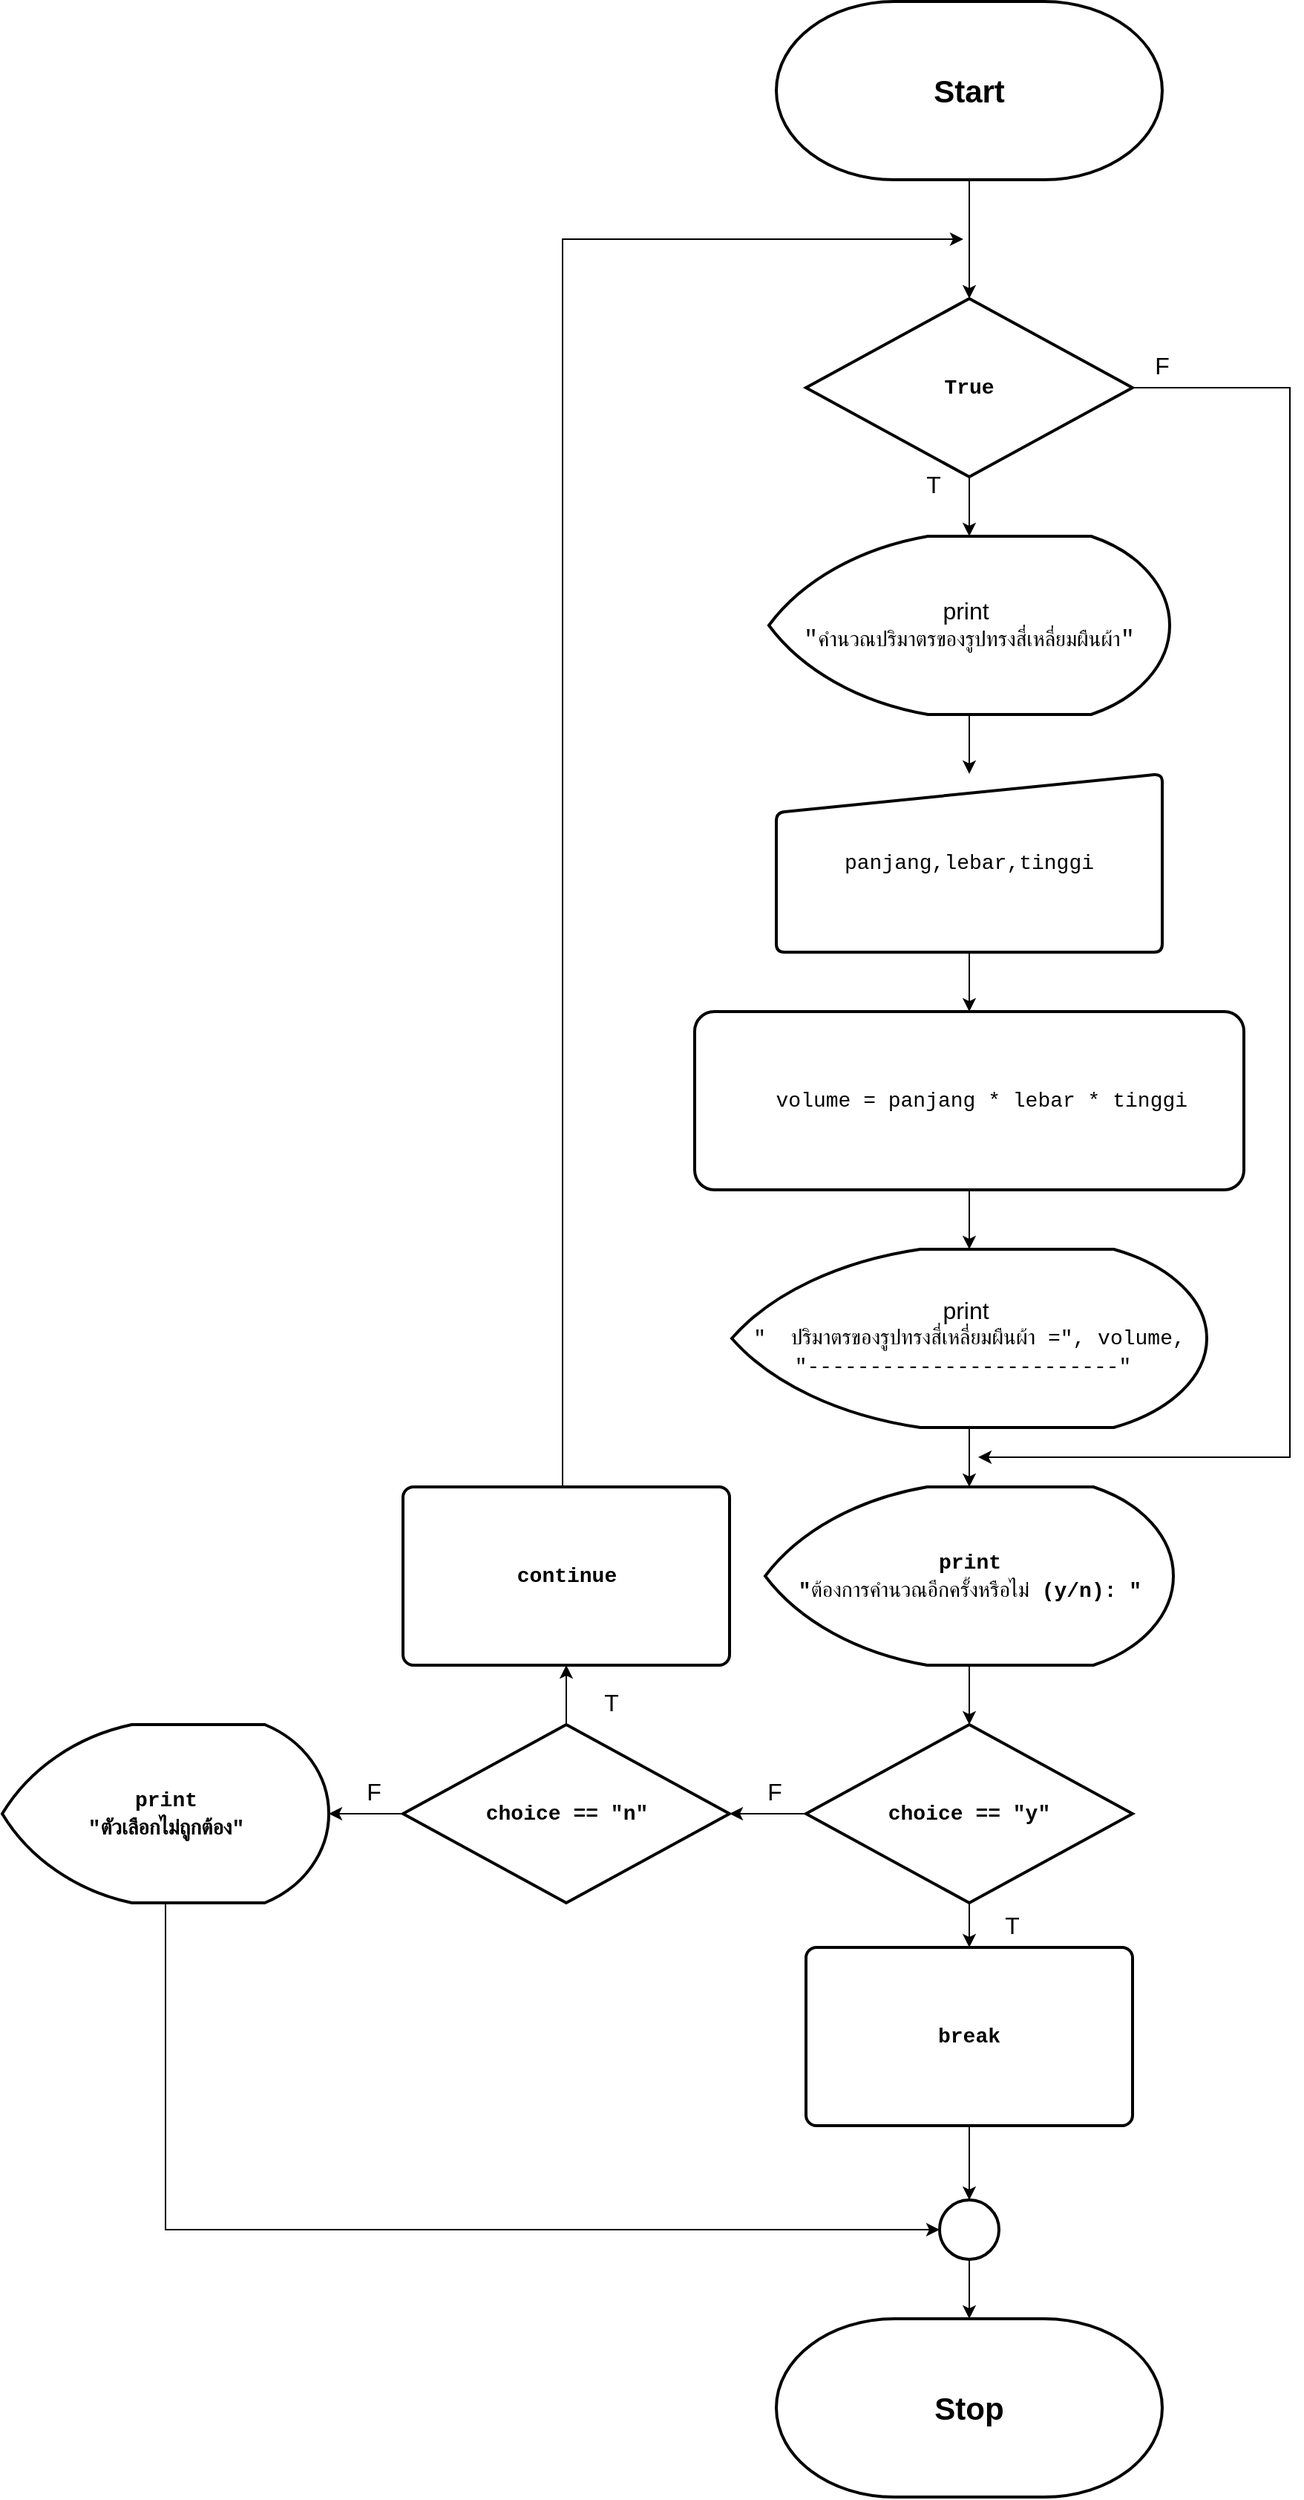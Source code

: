 <mxfile version="24.0.6" type="device">
  <diagram name="หน้า-1" id="TkGlzdMm7sgDq_rXZbFi">
    <mxGraphModel dx="2261" dy="738" grid="1" gridSize="10" guides="1" tooltips="1" connect="1" arrows="1" fold="1" page="1" pageScale="1" pageWidth="827" pageHeight="1169" math="0" shadow="0">
      <root>
        <mxCell id="0" />
        <mxCell id="1" parent="0" />
        <mxCell id="jQHZ1vmrsXPTqJ_rnOBf-4" value="" style="edgeStyle=orthogonalEdgeStyle;rounded=0;orthogonalLoop=1;jettySize=auto;html=1;" edge="1" parent="1" source="h4A4DJFyEhcsKV__63Zm-1" target="jQHZ1vmrsXPTqJ_rnOBf-1">
          <mxGeometry relative="1" as="geometry" />
        </mxCell>
        <mxCell id="h4A4DJFyEhcsKV__63Zm-1" value="&lt;font style=&quot;font-size: 21px;&quot;&gt;&lt;b&gt;Start&lt;/b&gt;&lt;/font&gt;" style="strokeWidth=2;html=1;shape=mxgraph.flowchart.terminator;whiteSpace=wrap;" parent="1" vertex="1">
          <mxGeometry x="284" y="80" width="260" height="120" as="geometry" />
        </mxCell>
        <mxCell id="h4A4DJFyEhcsKV__63Zm-6" style="edgeStyle=orthogonalEdgeStyle;rounded=0;orthogonalLoop=1;jettySize=auto;html=1;entryX=0.5;entryY=0;entryDx=0;entryDy=0;" parent="1" source="h4A4DJFyEhcsKV__63Zm-2" target="h4A4DJFyEhcsKV__63Zm-5" edge="1">
          <mxGeometry relative="1" as="geometry" />
        </mxCell>
        <mxCell id="h4A4DJFyEhcsKV__63Zm-2" value="&lt;font style=&quot;font-size: 16px;&quot;&gt;print&amp;nbsp;&lt;/font&gt;&lt;div&gt;&lt;span style=&quot;font-family: Consolas, &amp;quot;Courier New&amp;quot;, monospace; white-space: pre;&quot;&gt;&lt;font style=&quot;font-size: 16px;&quot;&gt;&quot;&lt;/font&gt;&lt;/span&gt;&lt;span style=&quot;font-family: Consolas, &amp;quot;Courier New&amp;quot;, monospace; font-size: 14px; white-space: pre;&quot;&gt;คำนวณปริมาตรของรูปทรงสี่เหลี่ยมผืนผ้า&lt;/span&gt;&lt;span style=&quot;font-family: Consolas, &amp;quot;Courier New&amp;quot;, monospace; font-size: 16px; white-space: pre;&quot;&gt;&quot;&lt;/span&gt;&lt;br&gt;&lt;/div&gt;" style="strokeWidth=2;html=1;shape=mxgraph.flowchart.display;whiteSpace=wrap;" parent="1" vertex="1">
          <mxGeometry x="279" y="440" width="270" height="120" as="geometry" />
        </mxCell>
        <mxCell id="h4A4DJFyEhcsKV__63Zm-8" value="" style="edgeStyle=orthogonalEdgeStyle;rounded=0;orthogonalLoop=1;jettySize=auto;html=1;" parent="1" source="h4A4DJFyEhcsKV__63Zm-5" target="h4A4DJFyEhcsKV__63Zm-7" edge="1">
          <mxGeometry relative="1" as="geometry" />
        </mxCell>
        <mxCell id="h4A4DJFyEhcsKV__63Zm-5" value="&lt;div style=&quot;font-size: 16px;&quot;&gt;&lt;div style=&quot;font-family: Consolas, &amp;quot;Courier New&amp;quot;, monospace; font-size: 14px; line-height: 19px; white-space: pre;&quot;&gt;&lt;div style=&quot;line-height: 19px;&quot;&gt;&lt;div style=&quot;line-height: 19px;&quot;&gt;&lt;div style=&quot;line-height: 19px;&quot;&gt;&lt;div style=&quot;line-height: 19px;&quot;&gt;&lt;div style=&quot;line-height: 19px;&quot;&gt;panjang,lebar,tinggi&lt;/div&gt;&lt;/div&gt;&lt;/div&gt;&lt;/div&gt;&lt;/div&gt;&lt;/div&gt;&lt;/div&gt;" style="html=1;strokeWidth=2;shape=manualInput;whiteSpace=wrap;rounded=1;size=26;arcSize=11;" parent="1" vertex="1">
          <mxGeometry x="284" y="600" width="260" height="120" as="geometry" />
        </mxCell>
        <mxCell id="h4A4DJFyEhcsKV__63Zm-10" value="" style="edgeStyle=orthogonalEdgeStyle;rounded=0;orthogonalLoop=1;jettySize=auto;html=1;" parent="1" source="h4A4DJFyEhcsKV__63Zm-7" target="h4A4DJFyEhcsKV__63Zm-9" edge="1">
          <mxGeometry relative="1" as="geometry" />
        </mxCell>
        <mxCell id="h4A4DJFyEhcsKV__63Zm-7" value="&lt;div style=&quot;font-family: Consolas, &amp;quot;Courier New&amp;quot;, monospace; font-size: 16px; line-height: 19px; white-space: pre;&quot;&gt;&lt;div style=&quot;font-size: 14px; line-height: 19px;&quot;&gt;&lt;div style=&quot;&quot;&gt;&lt;div style=&quot;line-height: 19px;&quot;&gt;&lt;div style=&quot;&quot;&gt;&lt;div style=&quot;line-height: 19px;&quot;&gt;&lt;div style=&quot;line-height: 19px;&quot;&gt;&lt;div style=&quot;&quot;&gt;&lt;div style=&quot;line-height: 19px;&quot;&gt;&lt;div style=&quot;line-height: 19px;&quot;&gt;&lt;div style=&quot;&quot;&gt;&amp;nbsp; volume = panjang * lebar * tinggi&lt;/div&gt;&lt;/div&gt;&lt;/div&gt;&lt;/div&gt;&lt;/div&gt;&lt;/div&gt;&lt;/div&gt;&lt;/div&gt;&lt;/div&gt;&lt;/div&gt;&lt;/div&gt;" style="rounded=1;whiteSpace=wrap;html=1;strokeWidth=2;arcSize=11;" parent="1" vertex="1">
          <mxGeometry x="229" y="760" width="370" height="120" as="geometry" />
        </mxCell>
        <mxCell id="jQHZ1vmrsXPTqJ_rnOBf-26" value="" style="edgeStyle=orthogonalEdgeStyle;rounded=0;orthogonalLoop=1;jettySize=auto;html=1;" edge="1" parent="1" source="h4A4DJFyEhcsKV__63Zm-9" target="jQHZ1vmrsXPTqJ_rnOBf-8">
          <mxGeometry relative="1" as="geometry" />
        </mxCell>
        <mxCell id="h4A4DJFyEhcsKV__63Zm-9" value="&lt;font style=&quot;font-size: 16px;&quot;&gt;print&amp;nbsp;&lt;/font&gt;&lt;div&gt;&lt;div style=&quot;font-family: Consolas, &amp;quot;Courier New&amp;quot;, monospace; font-size: 14px; line-height: 19px; white-space: pre;&quot;&gt;&quot; &amp;nbsp;ปริมาตรของรูปทรงสี่เหลี่ยมผืนผ้า =&quot;, volume,&lt;br&gt;&lt;/div&gt;&lt;div style=&quot;font-family: Consolas, &amp;quot;Courier New&amp;quot;, monospace; font-size: 14px; line-height: 19px; white-space: pre;&quot;&gt;&quot;-------------------------&quot; &lt;/div&gt;&lt;/div&gt;" style="strokeWidth=2;html=1;shape=mxgraph.flowchart.display;whiteSpace=wrap;" parent="1" vertex="1">
          <mxGeometry x="254" y="920" width="320" height="120" as="geometry" />
        </mxCell>
        <mxCell id="jQHZ1vmrsXPTqJ_rnOBf-5" value="" style="edgeStyle=orthogonalEdgeStyle;rounded=0;orthogonalLoop=1;jettySize=auto;html=1;" edge="1" parent="1" source="jQHZ1vmrsXPTqJ_rnOBf-1" target="h4A4DJFyEhcsKV__63Zm-2">
          <mxGeometry relative="1" as="geometry" />
        </mxCell>
        <mxCell id="jQHZ1vmrsXPTqJ_rnOBf-1" value="&lt;div style=&quot;font-family: Consolas, &amp;quot;Courier New&amp;quot;, monospace; font-size: 14px; line-height: 19px; white-space: pre;&quot;&gt;&lt;span style=&quot;font-size: 14px;&quot;&gt;True&lt;/span&gt;&lt;/div&gt;" style="rhombus;whiteSpace=wrap;html=1;strokeWidth=2;labelBackgroundColor=none;fontColor=default;fontSize=14;fontStyle=1" vertex="1" parent="1">
          <mxGeometry x="304" y="280" width="220" height="120" as="geometry" />
        </mxCell>
        <mxCell id="jQHZ1vmrsXPTqJ_rnOBf-2" value="T" style="text;html=1;align=center;verticalAlign=middle;whiteSpace=wrap;rounded=0;fontSize=16;" vertex="1" parent="1">
          <mxGeometry x="360" y="390" width="60" height="30" as="geometry" />
        </mxCell>
        <mxCell id="jQHZ1vmrsXPTqJ_rnOBf-3" value="F" style="text;html=1;align=center;verticalAlign=middle;whiteSpace=wrap;rounded=0;fontSize=16;" vertex="1" parent="1">
          <mxGeometry x="514" y="310" width="60" height="30" as="geometry" />
        </mxCell>
        <mxCell id="jQHZ1vmrsXPTqJ_rnOBf-6" value="&lt;font style=&quot;font-size: 21px;&quot;&gt;&lt;b&gt;Stop&lt;/b&gt;&lt;/font&gt;" style="strokeWidth=2;html=1;shape=mxgraph.flowchart.terminator;whiteSpace=wrap;" vertex="1" parent="1">
          <mxGeometry x="284" y="1640" width="260" height="120" as="geometry" />
        </mxCell>
        <mxCell id="jQHZ1vmrsXPTqJ_rnOBf-7" value="" style="edgeStyle=orthogonalEdgeStyle;rounded=0;orthogonalLoop=1;jettySize=auto;html=1;labelBackgroundColor=none;fontColor=default;fontSize=14;fontStyle=1" edge="1" parent="1" source="jQHZ1vmrsXPTqJ_rnOBf-8" target="jQHZ1vmrsXPTqJ_rnOBf-11">
          <mxGeometry relative="1" as="geometry" />
        </mxCell>
        <mxCell id="jQHZ1vmrsXPTqJ_rnOBf-8" value="&lt;div style=&quot;font-family: Consolas, &amp;quot;Courier New&amp;quot;, monospace; font-size: 14px; line-height: 19px; white-space: pre;&quot;&gt;&lt;div style=&quot;line-height: 19px; font-size: 14px;&quot;&gt;&lt;span style=&quot;font-size: 14px;&quot;&gt;print&lt;/span&gt;&lt;/div&gt;&lt;/div&gt;&lt;div style=&quot;font-family: Consolas, &amp;quot;Courier New&amp;quot;, monospace; font-size: 14px; line-height: 19px; white-space: pre;&quot;&gt;&lt;div style=&quot;line-height: 19px; font-size: 14px;&quot;&gt;&lt;span style=&quot;font-size: 14px;&quot;&gt;&quot;&lt;/span&gt;&lt;span style=&quot;font-weight: normal;&quot;&gt;ต้องการคำนวณอีกครั้งหรือไม่&lt;/span&gt;&lt;span style=&quot;background-color: initial;&quot;&gt; (y/n): &quot;&lt;/span&gt;&lt;br&gt;&lt;/div&gt;&lt;/div&gt;" style="strokeWidth=2;html=1;shape=mxgraph.flowchart.display;whiteSpace=wrap;labelBackgroundColor=none;fontColor=default;fontSize=14;fontStyle=1" vertex="1" parent="1">
          <mxGeometry x="276.5" y="1080" width="275" height="120" as="geometry" />
        </mxCell>
        <mxCell id="jQHZ1vmrsXPTqJ_rnOBf-9" value="" style="edgeStyle=orthogonalEdgeStyle;rounded=0;orthogonalLoop=1;jettySize=auto;html=1;labelBackgroundColor=none;fontColor=default;fontSize=14;fontStyle=1" edge="1" parent="1" source="jQHZ1vmrsXPTqJ_rnOBf-11" target="jQHZ1vmrsXPTqJ_rnOBf-14">
          <mxGeometry relative="1" as="geometry" />
        </mxCell>
        <mxCell id="jQHZ1vmrsXPTqJ_rnOBf-10" value="" style="edgeStyle=orthogonalEdgeStyle;rounded=0;orthogonalLoop=1;jettySize=auto;html=1;labelBackgroundColor=none;fontColor=default;fontSize=14;fontStyle=1" edge="1" parent="1" source="jQHZ1vmrsXPTqJ_rnOBf-11" target="jQHZ1vmrsXPTqJ_rnOBf-18">
          <mxGeometry relative="1" as="geometry" />
        </mxCell>
        <mxCell id="jQHZ1vmrsXPTqJ_rnOBf-11" value="&lt;div style=&quot;font-family: Consolas, &amp;quot;Courier New&amp;quot;, monospace; font-size: 14px; line-height: 19px; white-space: pre;&quot;&gt;&lt;span style=&quot;font-size: 14px;&quot;&gt;choice &lt;/span&gt;== &lt;span style=&quot;font-size: 14px;&quot;&gt;&quot;y&quot;&lt;/span&gt;&lt;/div&gt;" style="rhombus;whiteSpace=wrap;html=1;strokeWidth=2;labelBackgroundColor=none;fontColor=default;fontSize=14;fontStyle=1" vertex="1" parent="1">
          <mxGeometry x="304" y="1240" width="220" height="120" as="geometry" />
        </mxCell>
        <mxCell id="jQHZ1vmrsXPTqJ_rnOBf-12" value="" style="edgeStyle=orthogonalEdgeStyle;rounded=0;orthogonalLoop=1;jettySize=auto;html=1;labelBackgroundColor=none;fontColor=default;fontSize=14;fontStyle=1" edge="1" parent="1" source="jQHZ1vmrsXPTqJ_rnOBf-14" target="jQHZ1vmrsXPTqJ_rnOBf-16">
          <mxGeometry relative="1" as="geometry" />
        </mxCell>
        <mxCell id="jQHZ1vmrsXPTqJ_rnOBf-13" value="" style="edgeStyle=orthogonalEdgeStyle;rounded=0;orthogonalLoop=1;jettySize=auto;html=1;labelBackgroundColor=none;fontColor=default;fontSize=14;fontStyle=1" edge="1" parent="1" source="jQHZ1vmrsXPTqJ_rnOBf-14" target="jQHZ1vmrsXPTqJ_rnOBf-19">
          <mxGeometry relative="1" as="geometry" />
        </mxCell>
        <mxCell id="jQHZ1vmrsXPTqJ_rnOBf-14" value="&lt;div style=&quot;font-family: Consolas, &amp;quot;Courier New&amp;quot;, monospace; font-size: 14px; line-height: 19px; white-space: pre;&quot;&gt;&lt;span style=&quot;font-size: 14px;&quot;&gt;choice &lt;/span&gt;== &lt;span style=&quot;font-size: 14px;&quot;&gt;&quot;&lt;/span&gt;&lt;span style=&quot;font-size: 14px;&quot;&gt;n&lt;/span&gt;&lt;span style=&quot;font-size: 14px;&quot;&gt;&quot;&lt;/span&gt;&lt;br style=&quot;font-size: 14px;&quot;&gt;&lt;/div&gt;" style="rhombus;whiteSpace=wrap;html=1;strokeWidth=2;labelBackgroundColor=none;fontColor=default;fontSize=14;fontStyle=1" vertex="1" parent="1">
          <mxGeometry x="32.5" y="1240" width="220" height="120" as="geometry" />
        </mxCell>
        <mxCell id="jQHZ1vmrsXPTqJ_rnOBf-15" style="edgeStyle=orthogonalEdgeStyle;rounded=0;orthogonalLoop=1;jettySize=auto;html=1;entryX=0;entryY=0.5;entryDx=0;entryDy=0;" edge="1" parent="1" source="jQHZ1vmrsXPTqJ_rnOBf-16" target="jQHZ1vmrsXPTqJ_rnOBf-25">
          <mxGeometry relative="1" as="geometry">
            <mxPoint x="378.5" y="1590" as="targetPoint" />
            <Array as="points">
              <mxPoint x="-127.5" y="1580" />
            </Array>
          </mxGeometry>
        </mxCell>
        <mxCell id="jQHZ1vmrsXPTqJ_rnOBf-16" value="&lt;div style=&quot;font-family: Consolas, &amp;quot;Courier New&amp;quot;, monospace; font-size: 14px; line-height: 19px; white-space: pre;&quot;&gt;&lt;div style=&quot;line-height: 19px; font-size: 14px;&quot;&gt;&lt;span style=&quot;font-size: 14px;&quot;&gt;print&lt;/span&gt;&lt;/div&gt;&lt;/div&gt;&lt;div style=&quot;font-family: Consolas, &amp;quot;Courier New&amp;quot;, monospace; font-size: 14px; line-height: 19px; white-space: pre;&quot;&gt;&lt;span style=&quot;font-size: 14px;&quot;&gt;&quot;&lt;/span&gt;&lt;span style=&quot;font-size: 14px;&quot;&gt;ตัวเลือกไม่ถูกต้อง&lt;/span&gt;&lt;span style=&quot;font-size: 14px;&quot;&gt;&quot;&lt;/span&gt;&lt;br style=&quot;font-size: 14px;&quot;&gt;&lt;/div&gt;" style="strokeWidth=2;html=1;shape=mxgraph.flowchart.display;whiteSpace=wrap;labelBackgroundColor=none;fontColor=default;fontSize=14;fontStyle=1" vertex="1" parent="1">
          <mxGeometry x="-237.5" y="1240" width="220" height="120" as="geometry" />
        </mxCell>
        <mxCell id="jQHZ1vmrsXPTqJ_rnOBf-17" value="" style="edgeStyle=orthogonalEdgeStyle;rounded=0;orthogonalLoop=1;jettySize=auto;html=1;" edge="1" parent="1" source="jQHZ1vmrsXPTqJ_rnOBf-18" target="jQHZ1vmrsXPTqJ_rnOBf-25">
          <mxGeometry relative="1" as="geometry" />
        </mxCell>
        <mxCell id="jQHZ1vmrsXPTqJ_rnOBf-18" value="&lt;div style=&quot;font-family: Consolas, &amp;quot;Courier New&amp;quot;, monospace; font-size: 14px; line-height: 19px; white-space: pre;&quot;&gt;&lt;span style=&quot;font-size: 14px;&quot;&gt;break&lt;/span&gt;&lt;/div&gt;" style="rounded=1;whiteSpace=wrap;html=1;absoluteArcSize=1;arcSize=14;strokeWidth=2;labelBackgroundColor=none;fontColor=default;fontSize=14;fontStyle=1" vertex="1" parent="1">
          <mxGeometry x="304" y="1390" width="220" height="120" as="geometry" />
        </mxCell>
        <mxCell id="jQHZ1vmrsXPTqJ_rnOBf-29" style="edgeStyle=orthogonalEdgeStyle;rounded=0;orthogonalLoop=1;jettySize=auto;html=1;" edge="1" parent="1" source="jQHZ1vmrsXPTqJ_rnOBf-19">
          <mxGeometry relative="1" as="geometry">
            <mxPoint x="410" y="240" as="targetPoint" />
            <Array as="points">
              <mxPoint x="140" y="240" />
            </Array>
          </mxGeometry>
        </mxCell>
        <mxCell id="jQHZ1vmrsXPTqJ_rnOBf-19" value="&lt;div style=&quot;font-family: Consolas, &amp;quot;Courier New&amp;quot;, monospace; font-size: 14px; line-height: 19px; white-space: pre;&quot;&gt;&lt;div style=&quot;line-height: 19px; font-size: 14px;&quot;&gt;&lt;span style=&quot;font-size: 14px;&quot;&gt;continue&lt;/span&gt;&lt;/div&gt;&lt;/div&gt;" style="rounded=1;whiteSpace=wrap;html=1;absoluteArcSize=1;arcSize=14;strokeWidth=2;labelBackgroundColor=none;fontColor=default;fontSize=14;fontStyle=1" vertex="1" parent="1">
          <mxGeometry x="32.5" y="1080" width="220" height="120" as="geometry" />
        </mxCell>
        <mxCell id="jQHZ1vmrsXPTqJ_rnOBf-20" value="T" style="text;html=1;align=center;verticalAlign=middle;whiteSpace=wrap;rounded=0;fontSize=16;" vertex="1" parent="1">
          <mxGeometry x="412.5" y="1360" width="60" height="30" as="geometry" />
        </mxCell>
        <mxCell id="jQHZ1vmrsXPTqJ_rnOBf-21" value="T" style="text;html=1;align=center;verticalAlign=middle;whiteSpace=wrap;rounded=0;fontSize=16;" vertex="1" parent="1">
          <mxGeometry x="142.5" y="1210" width="60" height="30" as="geometry" />
        </mxCell>
        <mxCell id="jQHZ1vmrsXPTqJ_rnOBf-22" value="F" style="text;html=1;align=center;verticalAlign=middle;whiteSpace=wrap;rounded=0;fontSize=16;" vertex="1" parent="1">
          <mxGeometry x="252.5" y="1270" width="60" height="30" as="geometry" />
        </mxCell>
        <mxCell id="jQHZ1vmrsXPTqJ_rnOBf-23" value="F" style="text;html=1;align=center;verticalAlign=middle;whiteSpace=wrap;rounded=0;fontSize=16;" vertex="1" parent="1">
          <mxGeometry x="-17.5" y="1270" width="60" height="30" as="geometry" />
        </mxCell>
        <mxCell id="jQHZ1vmrsXPTqJ_rnOBf-24" value="" style="edgeStyle=orthogonalEdgeStyle;rounded=0;orthogonalLoop=1;jettySize=auto;html=1;" edge="1" parent="1" source="jQHZ1vmrsXPTqJ_rnOBf-25" target="jQHZ1vmrsXPTqJ_rnOBf-6">
          <mxGeometry relative="1" as="geometry" />
        </mxCell>
        <mxCell id="jQHZ1vmrsXPTqJ_rnOBf-25" value="" style="ellipse;whiteSpace=wrap;html=1;strokeWidth=2;labelBackgroundColor=none;fontColor=default;fontSize=14;fontStyle=1" vertex="1" parent="1">
          <mxGeometry x="394" y="1560" width="40" height="40" as="geometry" />
        </mxCell>
        <mxCell id="jQHZ1vmrsXPTqJ_rnOBf-27" style="edgeStyle=orthogonalEdgeStyle;rounded=0;orthogonalLoop=1;jettySize=auto;html=1;" edge="1" parent="1" source="jQHZ1vmrsXPTqJ_rnOBf-1">
          <mxGeometry relative="1" as="geometry">
            <mxPoint x="420" y="1060" as="targetPoint" />
            <Array as="points">
              <mxPoint x="630" y="340" />
              <mxPoint x="630" y="1060" />
            </Array>
          </mxGeometry>
        </mxCell>
      </root>
    </mxGraphModel>
  </diagram>
</mxfile>
